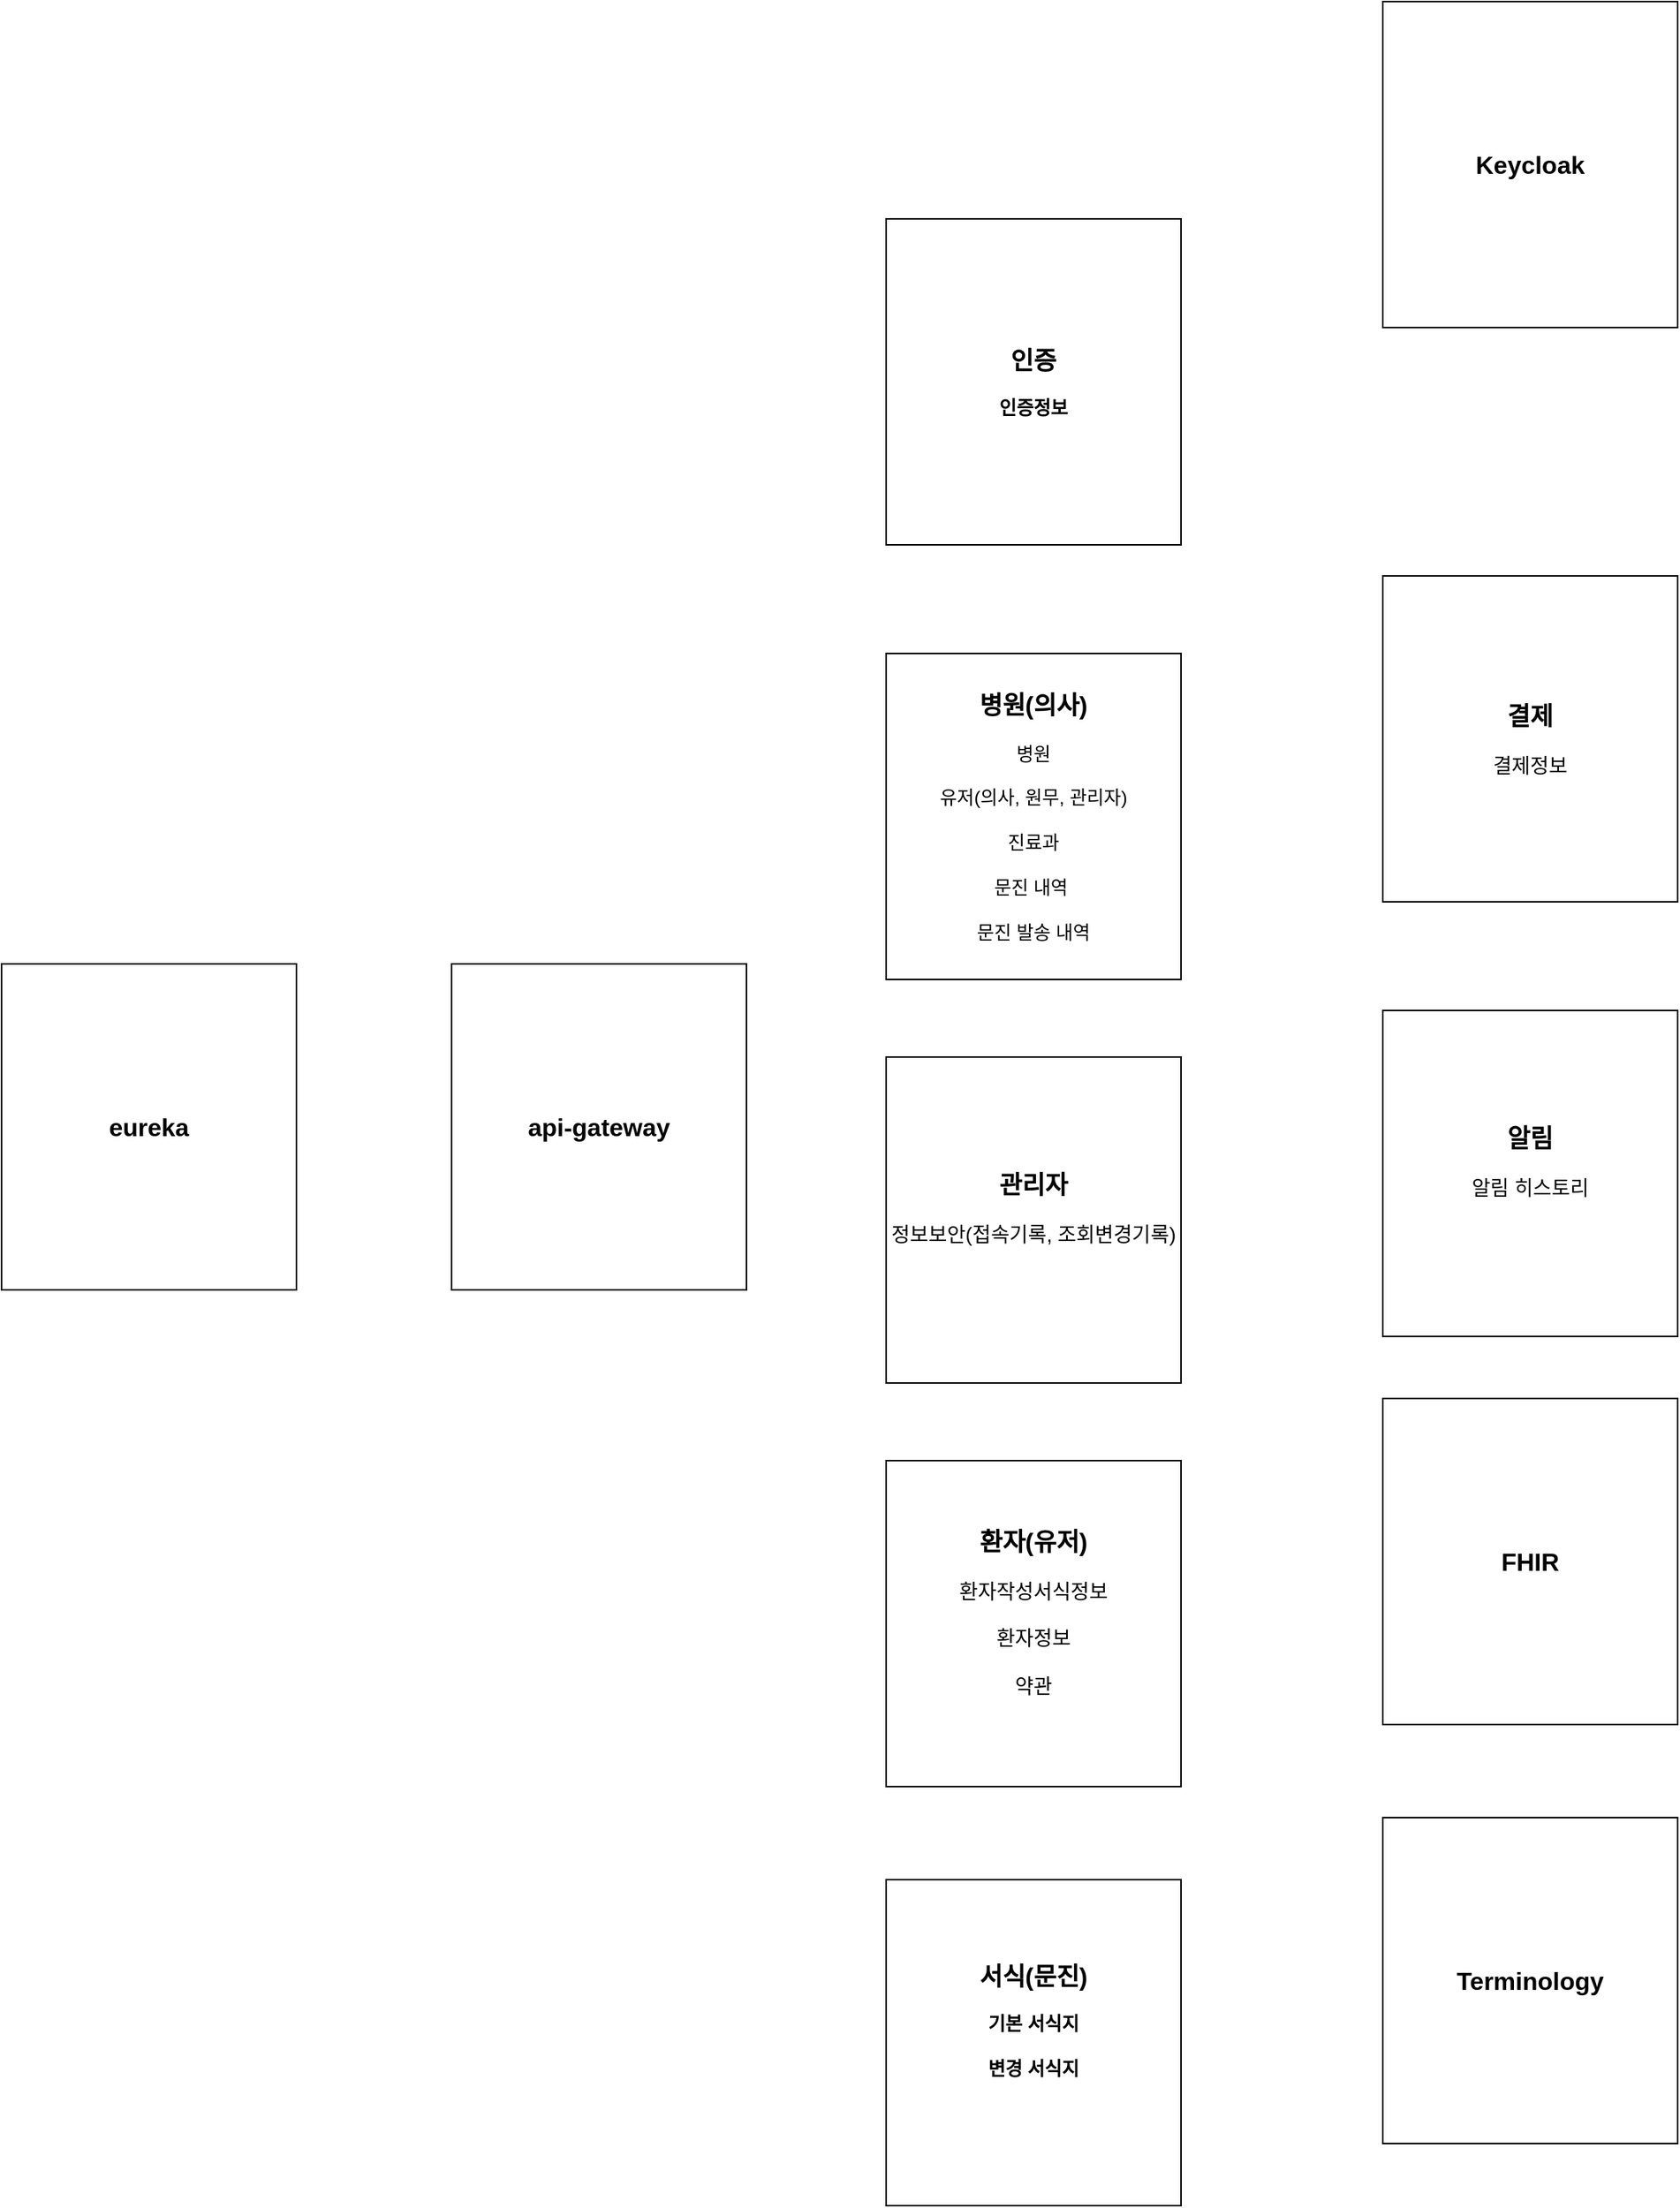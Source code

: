 <mxfile version="21.7.2" type="github">
  <diagram name="페이지-1" id="xntE4QRQAVohVYgku4q2">
    <mxGraphModel dx="2261" dy="759" grid="1" gridSize="10" guides="1" tooltips="1" connect="1" arrows="1" fold="1" page="1" pageScale="1" pageWidth="827" pageHeight="1169" math="0" shadow="0">
      <root>
        <mxCell id="0" />
        <mxCell id="1" parent="0" />
        <mxCell id="lN2TJ2HgKJQQcKIHXumm-1" value="&lt;b style=&quot;font-size: 16px;&quot;&gt;병원(의사)&lt;br&gt;&lt;/b&gt;&lt;br&gt;병원&lt;br&gt;&lt;br&gt;유저(의사, 원무, 관리자)&lt;br&gt;&lt;br&gt;진료과&lt;br&gt;&lt;br&gt;문진 내역&amp;nbsp;&lt;br&gt;&lt;br&gt;문진 발송 내역" style="rounded=0;whiteSpace=wrap;html=1;" parent="1" vertex="1">
          <mxGeometry x="-160" y="490" width="190" height="210" as="geometry" />
        </mxCell>
        <mxCell id="lN2TJ2HgKJQQcKIHXumm-2" value="&lt;font style=&quot;&quot;&gt;&lt;b style=&quot;&quot;&gt;&lt;font style=&quot;font-size: 16px;&quot;&gt;환자(유저)&lt;/font&gt;&lt;/b&gt;&lt;br&gt;&lt;br&gt;&lt;span style=&quot;font-size: 13px;&quot;&gt;환자작성서식정보&lt;/span&gt;&lt;br&gt;&lt;br&gt;&lt;span style=&quot;font-size: 13px;&quot;&gt;환자정보&lt;br&gt;&lt;br&gt;약관&lt;br&gt;&lt;/span&gt;&lt;br&gt;&lt;/font&gt;" style="rounded=0;whiteSpace=wrap;html=1;" parent="1" vertex="1">
          <mxGeometry x="-160" y="1010" width="190" height="210" as="geometry" />
        </mxCell>
        <mxCell id="lN2TJ2HgKJQQcKIHXumm-3" value="&lt;span style=&quot;font-size: 16px;&quot;&gt;&lt;b&gt;관리자&lt;/b&gt;&lt;/span&gt;&lt;br&gt;&lt;br&gt;&lt;font style=&quot;font-size: 13px;&quot;&gt;정보보안(접속기록, 조회변경기록)&lt;br&gt;&lt;br&gt;&lt;/font&gt;" style="rounded=0;whiteSpace=wrap;html=1;" parent="1" vertex="1">
          <mxGeometry x="-160" y="750" width="190" height="210" as="geometry" />
        </mxCell>
        <mxCell id="9MxwhZOGX7eoKfRrEs-K-1" value="&lt;span style=&quot;&quot;&gt;&lt;b&gt;&lt;font style=&quot;font-size: 16px;&quot;&gt;서식(문진)&lt;/font&gt;&lt;br&gt;&lt;br&gt;기본 서식지&lt;br&gt;&lt;br&gt;변경 서식지&lt;br&gt;&lt;br&gt;&lt;br&gt;&lt;/b&gt;&lt;/span&gt;" style="rounded=0;whiteSpace=wrap;html=1;" parent="1" vertex="1">
          <mxGeometry x="-160" y="1280" width="190" height="210" as="geometry" />
        </mxCell>
        <mxCell id="9MxwhZOGX7eoKfRrEs-K-2" value="&lt;span style=&quot;font-size: 16px;&quot;&gt;&lt;b&gt;알림&lt;/b&gt;&lt;/span&gt;&lt;br&gt;&lt;br&gt;&lt;font style=&quot;font-size: 13px;&quot;&gt;알림 히스토리&lt;br&gt;&lt;br&gt;&lt;/font&gt;" style="rounded=0;whiteSpace=wrap;html=1;" parent="1" vertex="1">
          <mxGeometry x="160" y="720" width="190" height="210" as="geometry" />
        </mxCell>
        <mxCell id="9MxwhZOGX7eoKfRrEs-K-3" value="&lt;span style=&quot;font-size: 16px;&quot;&gt;&lt;b&gt;결제&lt;/b&gt;&lt;/span&gt;&lt;br&gt;&lt;br&gt;&lt;font style=&quot;font-size: 13px;&quot;&gt;결제정보&lt;br&gt;&lt;/font&gt;" style="rounded=0;whiteSpace=wrap;html=1;" parent="1" vertex="1">
          <mxGeometry x="160" y="440" width="190" height="210" as="geometry" />
        </mxCell>
        <mxCell id="n2a-JxCkB4W6PoPBP0_h-3" value="&lt;span style=&quot;&quot;&gt;&lt;b&gt;&lt;span style=&quot;font-size: 16px;&quot;&gt;인증&lt;br&gt;&lt;/span&gt;&lt;br&gt;인증정보&lt;br&gt;&lt;/b&gt;&lt;/span&gt;" style="rounded=0;whiteSpace=wrap;html=1;" parent="1" vertex="1">
          <mxGeometry x="-160" y="210" width="190" height="210" as="geometry" />
        </mxCell>
        <mxCell id="n2a-JxCkB4W6PoPBP0_h-4" value="&lt;span style=&quot;&quot;&gt;&lt;b&gt;&lt;span style=&quot;font-size: 16px;&quot;&gt;api-gateway&lt;/span&gt;&lt;br&gt;&lt;/b&gt;&lt;/span&gt;" style="rounded=0;whiteSpace=wrap;html=1;" parent="1" vertex="1">
          <mxGeometry x="-440" y="690" width="190" height="210" as="geometry" />
        </mxCell>
        <mxCell id="n2a-JxCkB4W6PoPBP0_h-5" value="&lt;span style=&quot;&quot;&gt;&lt;b&gt;&lt;span style=&quot;font-size: 16px;&quot;&gt;eureka&lt;/span&gt;&lt;br&gt;&lt;/b&gt;&lt;/span&gt;" style="rounded=0;whiteSpace=wrap;html=1;" parent="1" vertex="1">
          <mxGeometry x="-730" y="690" width="190" height="210" as="geometry" />
        </mxCell>
        <mxCell id="n2a-JxCkB4W6PoPBP0_h-6" value="&lt;font style=&quot;&quot;&gt;&lt;span style=&quot;font-size: 16px;&quot;&gt;&lt;b&gt;FHIR&lt;/b&gt;&lt;/span&gt;&lt;br&gt;&lt;/font&gt;" style="rounded=0;whiteSpace=wrap;html=1;" parent="1" vertex="1">
          <mxGeometry x="160" y="970" width="190" height="210" as="geometry" />
        </mxCell>
        <mxCell id="n2a-JxCkB4W6PoPBP0_h-7" value="&lt;font style=&quot;&quot;&gt;&lt;span style=&quot;font-size: 16px;&quot;&gt;&lt;b&gt;Terminology&lt;/b&gt;&lt;/span&gt;&lt;br&gt;&lt;/font&gt;" style="rounded=0;whiteSpace=wrap;html=1;" parent="1" vertex="1">
          <mxGeometry x="160" y="1240" width="190" height="210" as="geometry" />
        </mxCell>
        <mxCell id="2iQe0Ioq3AoLcs2Z8C3Z-1" value="&lt;font style=&quot;&quot;&gt;&lt;span style=&quot;font-size: 16px;&quot;&gt;&lt;b&gt;Keycloak&lt;/b&gt;&lt;/span&gt;&lt;br&gt;&lt;/font&gt;" style="rounded=0;whiteSpace=wrap;html=1;" parent="1" vertex="1">
          <mxGeometry x="160" y="70" width="190" height="210" as="geometry" />
        </mxCell>
      </root>
    </mxGraphModel>
  </diagram>
</mxfile>
